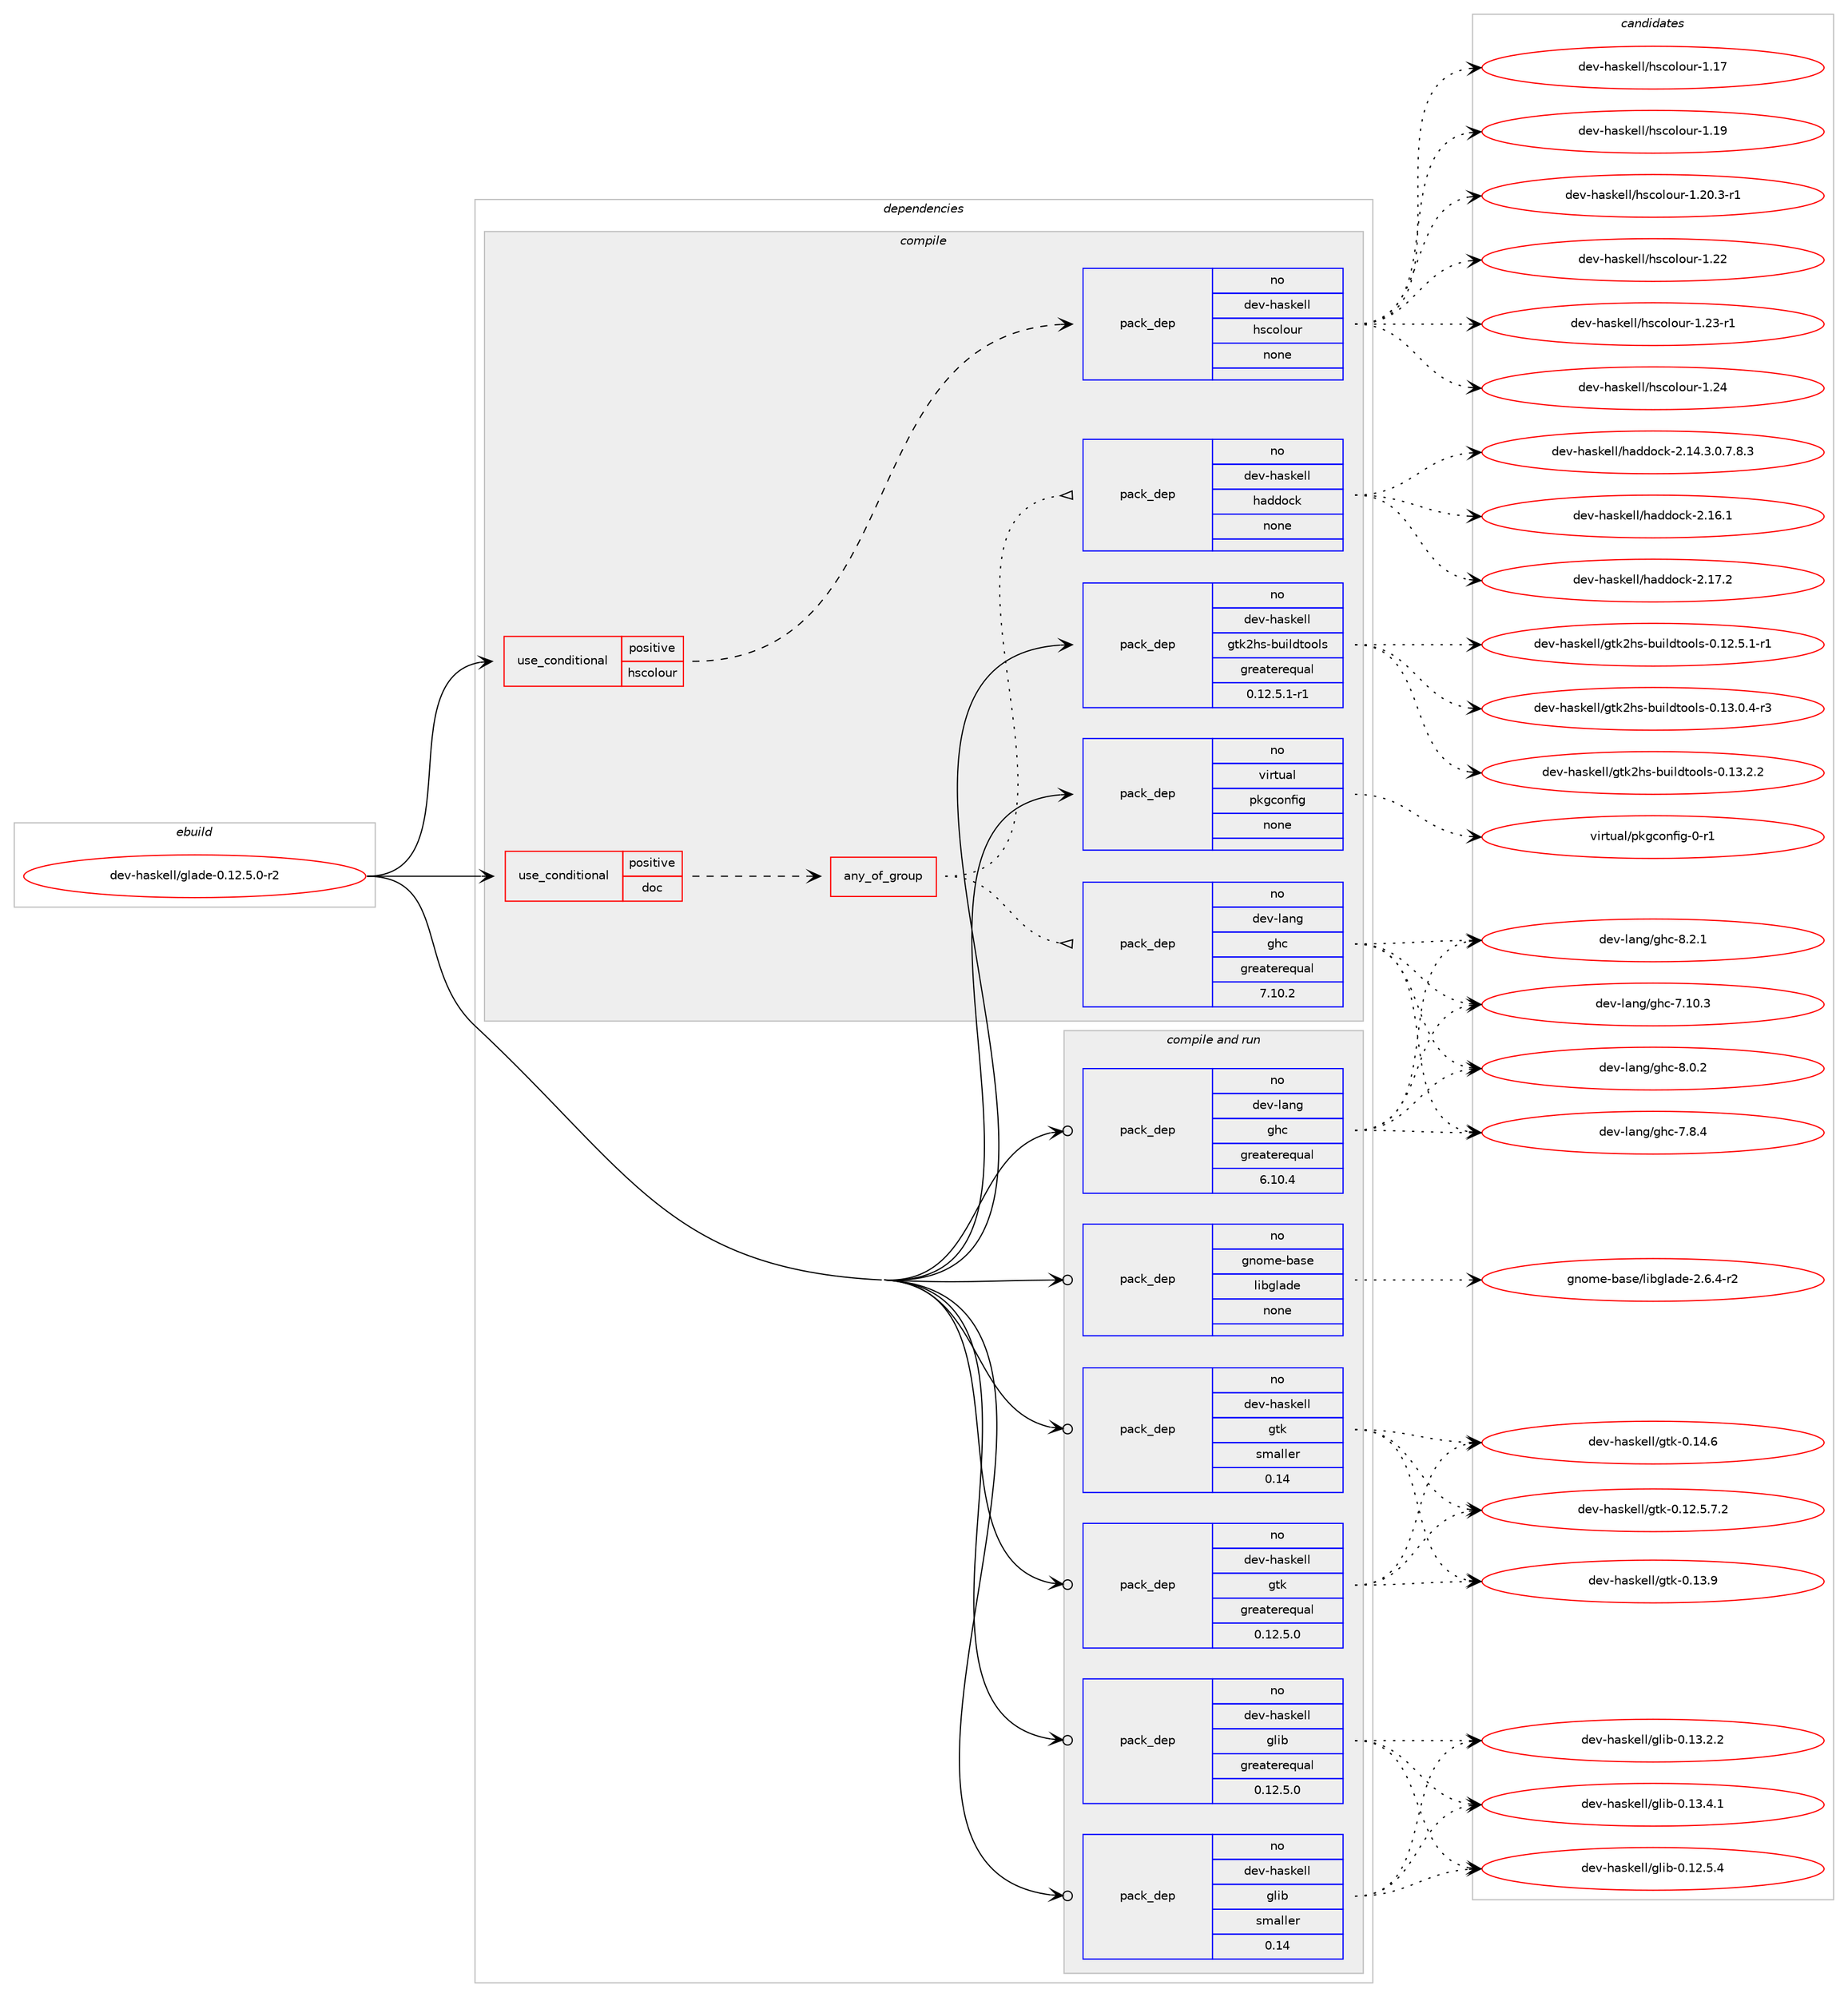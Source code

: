 digraph prolog {

# *************
# Graph options
# *************

newrank=true;
concentrate=true;
compound=true;
graph [rankdir=LR,fontname=Helvetica,fontsize=10,ranksep=1.5];#, ranksep=2.5, nodesep=0.2];
edge  [arrowhead=vee];
node  [fontname=Helvetica,fontsize=10];

# **********
# The ebuild
# **********

subgraph cluster_leftcol {
color=gray;
rank=same;
label=<<i>ebuild</i>>;
id [label="dev-haskell/glade-0.12.5.0-r2", color=red, width=4, href="../dev-haskell/glade-0.12.5.0-r2.svg"];
}

# ****************
# The dependencies
# ****************

subgraph cluster_midcol {
color=gray;
label=<<i>dependencies</i>>;
subgraph cluster_compile {
fillcolor="#eeeeee";
style=filled;
label=<<i>compile</i>>;
subgraph cond18989 {
dependency81142 [label=<<TABLE BORDER="0" CELLBORDER="1" CELLSPACING="0" CELLPADDING="4"><TR><TD ROWSPAN="3" CELLPADDING="10">use_conditional</TD></TR><TR><TD>positive</TD></TR><TR><TD>doc</TD></TR></TABLE>>, shape=none, color=red];
subgraph any2043 {
dependency81143 [label=<<TABLE BORDER="0" CELLBORDER="1" CELLSPACING="0" CELLPADDING="4"><TR><TD CELLPADDING="10">any_of_group</TD></TR></TABLE>>, shape=none, color=red];subgraph pack60080 {
dependency81144 [label=<<TABLE BORDER="0" CELLBORDER="1" CELLSPACING="0" CELLPADDING="4" WIDTH="220"><TR><TD ROWSPAN="6" CELLPADDING="30">pack_dep</TD></TR><TR><TD WIDTH="110">no</TD></TR><TR><TD>dev-haskell</TD></TR><TR><TD>haddock</TD></TR><TR><TD>none</TD></TR><TR><TD></TD></TR></TABLE>>, shape=none, color=blue];
}
dependency81143:e -> dependency81144:w [weight=20,style="dotted",arrowhead="oinv"];
subgraph pack60081 {
dependency81145 [label=<<TABLE BORDER="0" CELLBORDER="1" CELLSPACING="0" CELLPADDING="4" WIDTH="220"><TR><TD ROWSPAN="6" CELLPADDING="30">pack_dep</TD></TR><TR><TD WIDTH="110">no</TD></TR><TR><TD>dev-lang</TD></TR><TR><TD>ghc</TD></TR><TR><TD>greaterequal</TD></TR><TR><TD>7.10.2</TD></TR></TABLE>>, shape=none, color=blue];
}
dependency81143:e -> dependency81145:w [weight=20,style="dotted",arrowhead="oinv"];
}
dependency81142:e -> dependency81143:w [weight=20,style="dashed",arrowhead="vee"];
}
id:e -> dependency81142:w [weight=20,style="solid",arrowhead="vee"];
subgraph cond18990 {
dependency81146 [label=<<TABLE BORDER="0" CELLBORDER="1" CELLSPACING="0" CELLPADDING="4"><TR><TD ROWSPAN="3" CELLPADDING="10">use_conditional</TD></TR><TR><TD>positive</TD></TR><TR><TD>hscolour</TD></TR></TABLE>>, shape=none, color=red];
subgraph pack60082 {
dependency81147 [label=<<TABLE BORDER="0" CELLBORDER="1" CELLSPACING="0" CELLPADDING="4" WIDTH="220"><TR><TD ROWSPAN="6" CELLPADDING="30">pack_dep</TD></TR><TR><TD WIDTH="110">no</TD></TR><TR><TD>dev-haskell</TD></TR><TR><TD>hscolour</TD></TR><TR><TD>none</TD></TR><TR><TD></TD></TR></TABLE>>, shape=none, color=blue];
}
dependency81146:e -> dependency81147:w [weight=20,style="dashed",arrowhead="vee"];
}
id:e -> dependency81146:w [weight=20,style="solid",arrowhead="vee"];
subgraph pack60083 {
dependency81148 [label=<<TABLE BORDER="0" CELLBORDER="1" CELLSPACING="0" CELLPADDING="4" WIDTH="220"><TR><TD ROWSPAN="6" CELLPADDING="30">pack_dep</TD></TR><TR><TD WIDTH="110">no</TD></TR><TR><TD>dev-haskell</TD></TR><TR><TD>gtk2hs-buildtools</TD></TR><TR><TD>greaterequal</TD></TR><TR><TD>0.12.5.1-r1</TD></TR></TABLE>>, shape=none, color=blue];
}
id:e -> dependency81148:w [weight=20,style="solid",arrowhead="vee"];
subgraph pack60084 {
dependency81149 [label=<<TABLE BORDER="0" CELLBORDER="1" CELLSPACING="0" CELLPADDING="4" WIDTH="220"><TR><TD ROWSPAN="6" CELLPADDING="30">pack_dep</TD></TR><TR><TD WIDTH="110">no</TD></TR><TR><TD>virtual</TD></TR><TR><TD>pkgconfig</TD></TR><TR><TD>none</TD></TR><TR><TD></TD></TR></TABLE>>, shape=none, color=blue];
}
id:e -> dependency81149:w [weight=20,style="solid",arrowhead="vee"];
}
subgraph cluster_compileandrun {
fillcolor="#eeeeee";
style=filled;
label=<<i>compile and run</i>>;
subgraph pack60085 {
dependency81150 [label=<<TABLE BORDER="0" CELLBORDER="1" CELLSPACING="0" CELLPADDING="4" WIDTH="220"><TR><TD ROWSPAN="6" CELLPADDING="30">pack_dep</TD></TR><TR><TD WIDTH="110">no</TD></TR><TR><TD>dev-haskell</TD></TR><TR><TD>glib</TD></TR><TR><TD>greaterequal</TD></TR><TR><TD>0.12.5.0</TD></TR></TABLE>>, shape=none, color=blue];
}
id:e -> dependency81150:w [weight=20,style="solid",arrowhead="odotvee"];
subgraph pack60086 {
dependency81151 [label=<<TABLE BORDER="0" CELLBORDER="1" CELLSPACING="0" CELLPADDING="4" WIDTH="220"><TR><TD ROWSPAN="6" CELLPADDING="30">pack_dep</TD></TR><TR><TD WIDTH="110">no</TD></TR><TR><TD>dev-haskell</TD></TR><TR><TD>glib</TD></TR><TR><TD>smaller</TD></TR><TR><TD>0.14</TD></TR></TABLE>>, shape=none, color=blue];
}
id:e -> dependency81151:w [weight=20,style="solid",arrowhead="odotvee"];
subgraph pack60087 {
dependency81152 [label=<<TABLE BORDER="0" CELLBORDER="1" CELLSPACING="0" CELLPADDING="4" WIDTH="220"><TR><TD ROWSPAN="6" CELLPADDING="30">pack_dep</TD></TR><TR><TD WIDTH="110">no</TD></TR><TR><TD>dev-haskell</TD></TR><TR><TD>gtk</TD></TR><TR><TD>greaterequal</TD></TR><TR><TD>0.12.5.0</TD></TR></TABLE>>, shape=none, color=blue];
}
id:e -> dependency81152:w [weight=20,style="solid",arrowhead="odotvee"];
subgraph pack60088 {
dependency81153 [label=<<TABLE BORDER="0" CELLBORDER="1" CELLSPACING="0" CELLPADDING="4" WIDTH="220"><TR><TD ROWSPAN="6" CELLPADDING="30">pack_dep</TD></TR><TR><TD WIDTH="110">no</TD></TR><TR><TD>dev-haskell</TD></TR><TR><TD>gtk</TD></TR><TR><TD>smaller</TD></TR><TR><TD>0.14</TD></TR></TABLE>>, shape=none, color=blue];
}
id:e -> dependency81153:w [weight=20,style="solid",arrowhead="odotvee"];
subgraph pack60089 {
dependency81154 [label=<<TABLE BORDER="0" CELLBORDER="1" CELLSPACING="0" CELLPADDING="4" WIDTH="220"><TR><TD ROWSPAN="6" CELLPADDING="30">pack_dep</TD></TR><TR><TD WIDTH="110">no</TD></TR><TR><TD>dev-lang</TD></TR><TR><TD>ghc</TD></TR><TR><TD>greaterequal</TD></TR><TR><TD>6.10.4</TD></TR></TABLE>>, shape=none, color=blue];
}
id:e -> dependency81154:w [weight=20,style="solid",arrowhead="odotvee"];
subgraph pack60090 {
dependency81155 [label=<<TABLE BORDER="0" CELLBORDER="1" CELLSPACING="0" CELLPADDING="4" WIDTH="220"><TR><TD ROWSPAN="6" CELLPADDING="30">pack_dep</TD></TR><TR><TD WIDTH="110">no</TD></TR><TR><TD>gnome-base</TD></TR><TR><TD>libglade</TD></TR><TR><TD>none</TD></TR><TR><TD></TD></TR></TABLE>>, shape=none, color=blue];
}
id:e -> dependency81155:w [weight=20,style="solid",arrowhead="odotvee"];
}
subgraph cluster_run {
fillcolor="#eeeeee";
style=filled;
label=<<i>run</i>>;
}
}

# **************
# The candidates
# **************

subgraph cluster_choices {
rank=same;
color=gray;
label=<<i>candidates</i>>;

subgraph choice60080 {
color=black;
nodesep=1;
choice1001011184510497115107101108108471049710010011199107455046495246514648465546564651 [label="dev-haskell/haddock-2.14.3.0.7.8.3", color=red, width=4,href="../dev-haskell/haddock-2.14.3.0.7.8.3.svg"];
choice100101118451049711510710110810847104971001001119910745504649544649 [label="dev-haskell/haddock-2.16.1", color=red, width=4,href="../dev-haskell/haddock-2.16.1.svg"];
choice100101118451049711510710110810847104971001001119910745504649554650 [label="dev-haskell/haddock-2.17.2", color=red, width=4,href="../dev-haskell/haddock-2.17.2.svg"];
dependency81144:e -> choice1001011184510497115107101108108471049710010011199107455046495246514648465546564651:w [style=dotted,weight="100"];
dependency81144:e -> choice100101118451049711510710110810847104971001001119910745504649544649:w [style=dotted,weight="100"];
dependency81144:e -> choice100101118451049711510710110810847104971001001119910745504649554650:w [style=dotted,weight="100"];
}
subgraph choice60081 {
color=black;
nodesep=1;
choice1001011184510897110103471031049945554649484651 [label="dev-lang/ghc-7.10.3", color=red, width=4,href="../dev-lang/ghc-7.10.3.svg"];
choice10010111845108971101034710310499455546564652 [label="dev-lang/ghc-7.8.4", color=red, width=4,href="../dev-lang/ghc-7.8.4.svg"];
choice10010111845108971101034710310499455646484650 [label="dev-lang/ghc-8.0.2", color=red, width=4,href="../dev-lang/ghc-8.0.2.svg"];
choice10010111845108971101034710310499455646504649 [label="dev-lang/ghc-8.2.1", color=red, width=4,href="../dev-lang/ghc-8.2.1.svg"];
dependency81145:e -> choice1001011184510897110103471031049945554649484651:w [style=dotted,weight="100"];
dependency81145:e -> choice10010111845108971101034710310499455546564652:w [style=dotted,weight="100"];
dependency81145:e -> choice10010111845108971101034710310499455646484650:w [style=dotted,weight="100"];
dependency81145:e -> choice10010111845108971101034710310499455646504649:w [style=dotted,weight="100"];
}
subgraph choice60082 {
color=black;
nodesep=1;
choice100101118451049711510710110810847104115991111081111171144549464955 [label="dev-haskell/hscolour-1.17", color=red, width=4,href="../dev-haskell/hscolour-1.17.svg"];
choice100101118451049711510710110810847104115991111081111171144549464957 [label="dev-haskell/hscolour-1.19", color=red, width=4,href="../dev-haskell/hscolour-1.19.svg"];
choice10010111845104971151071011081084710411599111108111117114454946504846514511449 [label="dev-haskell/hscolour-1.20.3-r1", color=red, width=4,href="../dev-haskell/hscolour-1.20.3-r1.svg"];
choice100101118451049711510710110810847104115991111081111171144549465050 [label="dev-haskell/hscolour-1.22", color=red, width=4,href="../dev-haskell/hscolour-1.22.svg"];
choice1001011184510497115107101108108471041159911110811111711445494650514511449 [label="dev-haskell/hscolour-1.23-r1", color=red, width=4,href="../dev-haskell/hscolour-1.23-r1.svg"];
choice100101118451049711510710110810847104115991111081111171144549465052 [label="dev-haskell/hscolour-1.24", color=red, width=4,href="../dev-haskell/hscolour-1.24.svg"];
dependency81147:e -> choice100101118451049711510710110810847104115991111081111171144549464955:w [style=dotted,weight="100"];
dependency81147:e -> choice100101118451049711510710110810847104115991111081111171144549464957:w [style=dotted,weight="100"];
dependency81147:e -> choice10010111845104971151071011081084710411599111108111117114454946504846514511449:w [style=dotted,weight="100"];
dependency81147:e -> choice100101118451049711510710110810847104115991111081111171144549465050:w [style=dotted,weight="100"];
dependency81147:e -> choice1001011184510497115107101108108471041159911110811111711445494650514511449:w [style=dotted,weight="100"];
dependency81147:e -> choice100101118451049711510710110810847104115991111081111171144549465052:w [style=dotted,weight="100"];
}
subgraph choice60083 {
color=black;
nodesep=1;
choice1001011184510497115107101108108471031161075010411545981171051081001161111111081154548464950465346494511449 [label="dev-haskell/gtk2hs-buildtools-0.12.5.1-r1", color=red, width=4,href="../dev-haskell/gtk2hs-buildtools-0.12.5.1-r1.svg"];
choice1001011184510497115107101108108471031161075010411545981171051081001161111111081154548464951464846524511451 [label="dev-haskell/gtk2hs-buildtools-0.13.0.4-r3", color=red, width=4,href="../dev-haskell/gtk2hs-buildtools-0.13.0.4-r3.svg"];
choice100101118451049711510710110810847103116107501041154598117105108100116111111108115454846495146504650 [label="dev-haskell/gtk2hs-buildtools-0.13.2.2", color=red, width=4,href="../dev-haskell/gtk2hs-buildtools-0.13.2.2.svg"];
dependency81148:e -> choice1001011184510497115107101108108471031161075010411545981171051081001161111111081154548464950465346494511449:w [style=dotted,weight="100"];
dependency81148:e -> choice1001011184510497115107101108108471031161075010411545981171051081001161111111081154548464951464846524511451:w [style=dotted,weight="100"];
dependency81148:e -> choice100101118451049711510710110810847103116107501041154598117105108100116111111108115454846495146504650:w [style=dotted,weight="100"];
}
subgraph choice60084 {
color=black;
nodesep=1;
choice11810511411611797108471121071039911111010210510345484511449 [label="virtual/pkgconfig-0-r1", color=red, width=4,href="../virtual/pkgconfig-0-r1.svg"];
dependency81149:e -> choice11810511411611797108471121071039911111010210510345484511449:w [style=dotted,weight="100"];
}
subgraph choice60085 {
color=black;
nodesep=1;
choice10010111845104971151071011081084710310810598454846495046534652 [label="dev-haskell/glib-0.12.5.4", color=red, width=4,href="../dev-haskell/glib-0.12.5.4.svg"];
choice10010111845104971151071011081084710310810598454846495146504650 [label="dev-haskell/glib-0.13.2.2", color=red, width=4,href="../dev-haskell/glib-0.13.2.2.svg"];
choice10010111845104971151071011081084710310810598454846495146524649 [label="dev-haskell/glib-0.13.4.1", color=red, width=4,href="../dev-haskell/glib-0.13.4.1.svg"];
dependency81150:e -> choice10010111845104971151071011081084710310810598454846495046534652:w [style=dotted,weight="100"];
dependency81150:e -> choice10010111845104971151071011081084710310810598454846495146504650:w [style=dotted,weight="100"];
dependency81150:e -> choice10010111845104971151071011081084710310810598454846495146524649:w [style=dotted,weight="100"];
}
subgraph choice60086 {
color=black;
nodesep=1;
choice10010111845104971151071011081084710310810598454846495046534652 [label="dev-haskell/glib-0.12.5.4", color=red, width=4,href="../dev-haskell/glib-0.12.5.4.svg"];
choice10010111845104971151071011081084710310810598454846495146504650 [label="dev-haskell/glib-0.13.2.2", color=red, width=4,href="../dev-haskell/glib-0.13.2.2.svg"];
choice10010111845104971151071011081084710310810598454846495146524649 [label="dev-haskell/glib-0.13.4.1", color=red, width=4,href="../dev-haskell/glib-0.13.4.1.svg"];
dependency81151:e -> choice10010111845104971151071011081084710310810598454846495046534652:w [style=dotted,weight="100"];
dependency81151:e -> choice10010111845104971151071011081084710310810598454846495146504650:w [style=dotted,weight="100"];
dependency81151:e -> choice10010111845104971151071011081084710310810598454846495146524649:w [style=dotted,weight="100"];
}
subgraph choice60087 {
color=black;
nodesep=1;
choice1001011184510497115107101108108471031161074548464950465346554650 [label="dev-haskell/gtk-0.12.5.7.2", color=red, width=4,href="../dev-haskell/gtk-0.12.5.7.2.svg"];
choice10010111845104971151071011081084710311610745484649514657 [label="dev-haskell/gtk-0.13.9", color=red, width=4,href="../dev-haskell/gtk-0.13.9.svg"];
choice10010111845104971151071011081084710311610745484649524654 [label="dev-haskell/gtk-0.14.6", color=red, width=4,href="../dev-haskell/gtk-0.14.6.svg"];
dependency81152:e -> choice1001011184510497115107101108108471031161074548464950465346554650:w [style=dotted,weight="100"];
dependency81152:e -> choice10010111845104971151071011081084710311610745484649514657:w [style=dotted,weight="100"];
dependency81152:e -> choice10010111845104971151071011081084710311610745484649524654:w [style=dotted,weight="100"];
}
subgraph choice60088 {
color=black;
nodesep=1;
choice1001011184510497115107101108108471031161074548464950465346554650 [label="dev-haskell/gtk-0.12.5.7.2", color=red, width=4,href="../dev-haskell/gtk-0.12.5.7.2.svg"];
choice10010111845104971151071011081084710311610745484649514657 [label="dev-haskell/gtk-0.13.9", color=red, width=4,href="../dev-haskell/gtk-0.13.9.svg"];
choice10010111845104971151071011081084710311610745484649524654 [label="dev-haskell/gtk-0.14.6", color=red, width=4,href="../dev-haskell/gtk-0.14.6.svg"];
dependency81153:e -> choice1001011184510497115107101108108471031161074548464950465346554650:w [style=dotted,weight="100"];
dependency81153:e -> choice10010111845104971151071011081084710311610745484649514657:w [style=dotted,weight="100"];
dependency81153:e -> choice10010111845104971151071011081084710311610745484649524654:w [style=dotted,weight="100"];
}
subgraph choice60089 {
color=black;
nodesep=1;
choice1001011184510897110103471031049945554649484651 [label="dev-lang/ghc-7.10.3", color=red, width=4,href="../dev-lang/ghc-7.10.3.svg"];
choice10010111845108971101034710310499455546564652 [label="dev-lang/ghc-7.8.4", color=red, width=4,href="../dev-lang/ghc-7.8.4.svg"];
choice10010111845108971101034710310499455646484650 [label="dev-lang/ghc-8.0.2", color=red, width=4,href="../dev-lang/ghc-8.0.2.svg"];
choice10010111845108971101034710310499455646504649 [label="dev-lang/ghc-8.2.1", color=red, width=4,href="../dev-lang/ghc-8.2.1.svg"];
dependency81154:e -> choice1001011184510897110103471031049945554649484651:w [style=dotted,weight="100"];
dependency81154:e -> choice10010111845108971101034710310499455546564652:w [style=dotted,weight="100"];
dependency81154:e -> choice10010111845108971101034710310499455646484650:w [style=dotted,weight="100"];
dependency81154:e -> choice10010111845108971101034710310499455646504649:w [style=dotted,weight="100"];
}
subgraph choice60090 {
color=black;
nodesep=1;
choice1031101111091014598971151014710810598103108971001014550465446524511450 [label="gnome-base/libglade-2.6.4-r2", color=red, width=4,href="../gnome-base/libglade-2.6.4-r2.svg"];
dependency81155:e -> choice1031101111091014598971151014710810598103108971001014550465446524511450:w [style=dotted,weight="100"];
}
}

}
